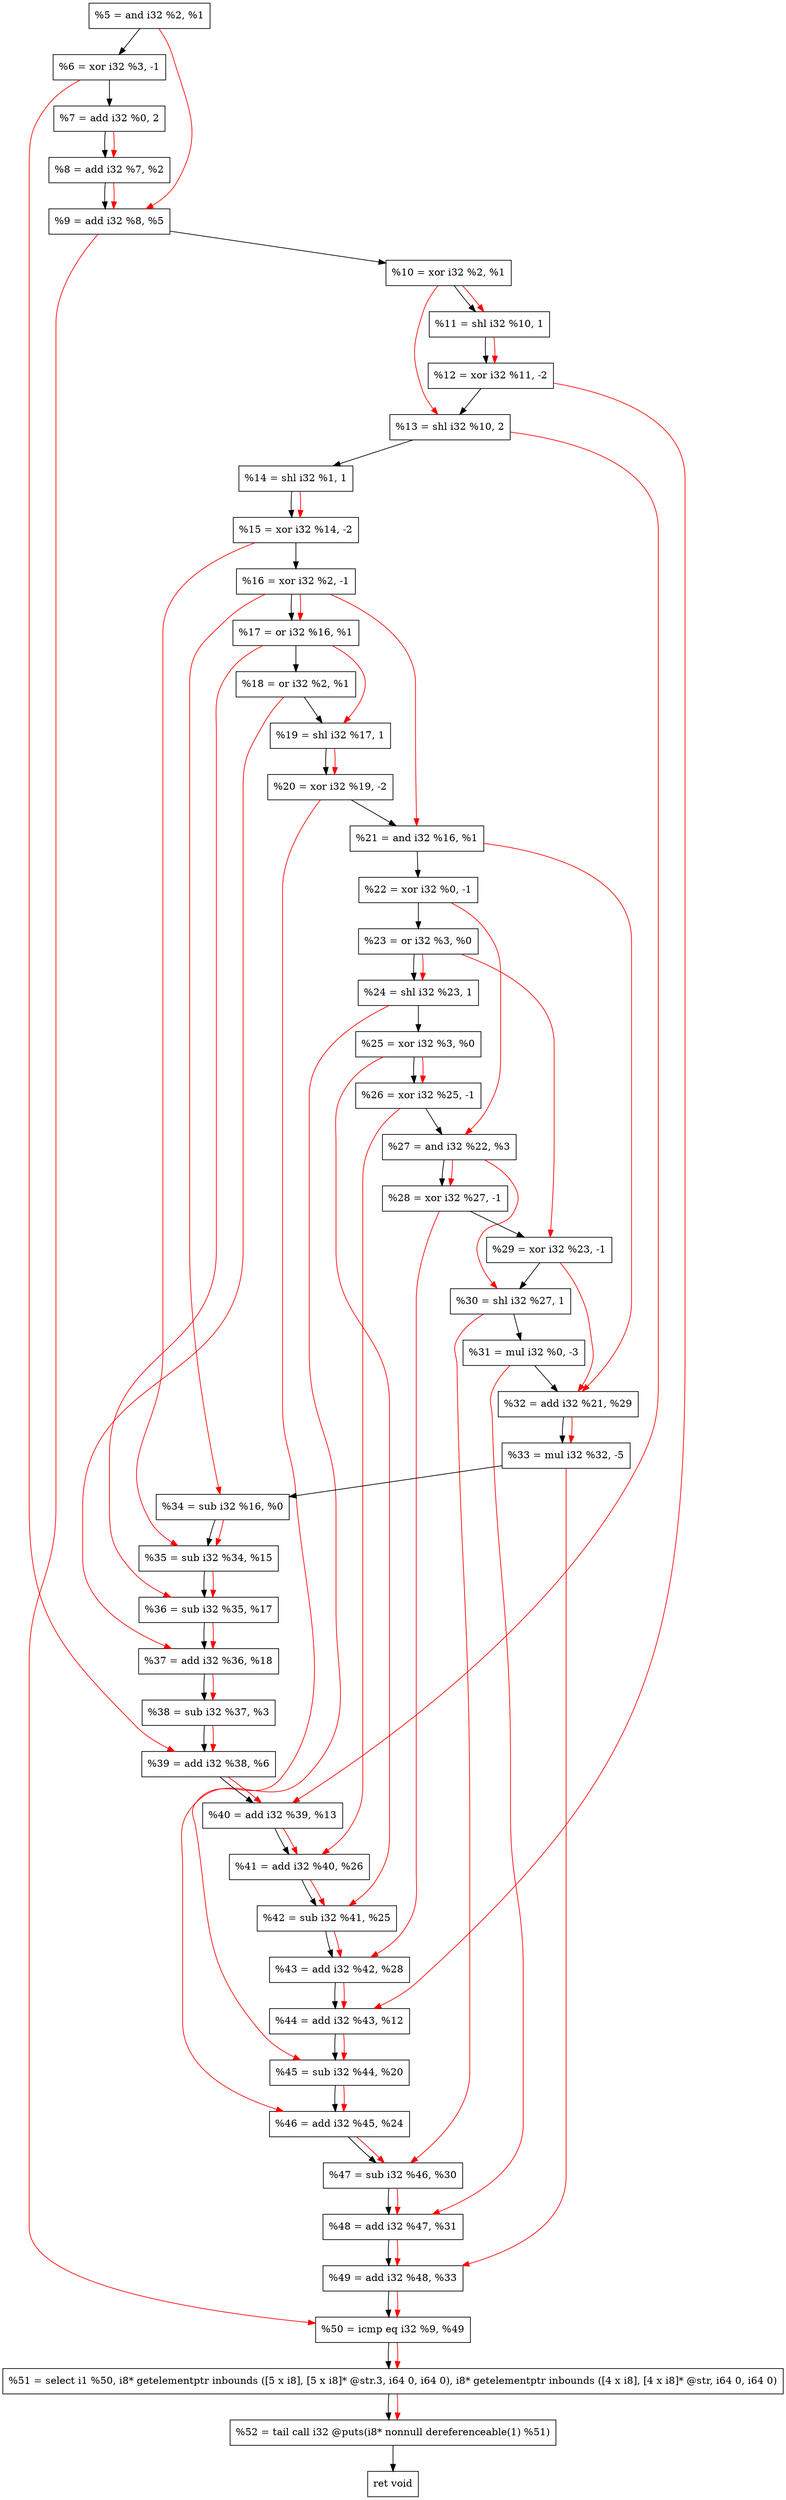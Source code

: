digraph "DFG for'crackme' function" {
	Node0xcb7730[shape=record, label="  %5 = and i32 %2, %1"];
	Node0xcb7db0[shape=record, label="  %6 = xor i32 %3, -1"];
	Node0xcb7e50[shape=record, label="  %7 = add i32 %0, 2"];
	Node0xcb7ec0[shape=record, label="  %8 = add i32 %7, %2"];
	Node0xcb7f30[shape=record, label="  %9 = add i32 %8, %5"];
	Node0xcb7fa0[shape=record, label="  %10 = xor i32 %2, %1"];
	Node0xcb8040[shape=record, label="  %11 = shl i32 %10, 1"];
	Node0xcb80e0[shape=record, label="  %12 = xor i32 %11, -2"];
	Node0xcb8150[shape=record, label="  %13 = shl i32 %10, 2"];
	Node0xcb81c0[shape=record, label="  %14 = shl i32 %1, 1"];
	Node0xcb8230[shape=record, label="  %15 = xor i32 %14, -2"];
	Node0xcb82a0[shape=record, label="  %16 = xor i32 %2, -1"];
	Node0xcb8310[shape=record, label="  %17 = or i32 %16, %1"];
	Node0xcb8380[shape=record, label="  %18 = or i32 %2, %1"];
	Node0xcb83f0[shape=record, label="  %19 = shl i32 %17, 1"];
	Node0xcb8460[shape=record, label="  %20 = xor i32 %19, -2"];
	Node0xcb84d0[shape=record, label="  %21 = and i32 %16, %1"];
	Node0xcb8540[shape=record, label="  %22 = xor i32 %0, -1"];
	Node0xcb85b0[shape=record, label="  %23 = or i32 %3, %0"];
	Node0xcb8620[shape=record, label="  %24 = shl i32 %23, 1"];
	Node0xcb8690[shape=record, label="  %25 = xor i32 %3, %0"];
	Node0xcb8700[shape=record, label="  %26 = xor i32 %25, -1"];
	Node0xcb8770[shape=record, label="  %27 = and i32 %22, %3"];
	Node0xcb87e0[shape=record, label="  %28 = xor i32 %27, -1"];
	Node0xcb8850[shape=record, label="  %29 = xor i32 %23, -1"];
	Node0xcb88c0[shape=record, label="  %30 = shl i32 %27, 1"];
	Node0xcb8960[shape=record, label="  %31 = mul i32 %0, -3"];
	Node0xcb89d0[shape=record, label="  %32 = add i32 %21, %29"];
	Node0xcb8c80[shape=record, label="  %33 = mul i32 %32, -5"];
	Node0xcb8cf0[shape=record, label="  %34 = sub i32 %16, %0"];
	Node0xcb8d60[shape=record, label="  %35 = sub i32 %34, %15"];
	Node0xcb8dd0[shape=record, label="  %36 = sub i32 %35, %17"];
	Node0xcb8e40[shape=record, label="  %37 = add i32 %36, %18"];
	Node0xcb8eb0[shape=record, label="  %38 = sub i32 %37, %3"];
	Node0xcb8f20[shape=record, label="  %39 = add i32 %38, %6"];
	Node0xcb8f90[shape=record, label="  %40 = add i32 %39, %13"];
	Node0xcb9000[shape=record, label="  %41 = add i32 %40, %26"];
	Node0xcb9070[shape=record, label="  %42 = sub i32 %41, %25"];
	Node0xcb90e0[shape=record, label="  %43 = add i32 %42, %28"];
	Node0xcb9150[shape=record, label="  %44 = add i32 %43, %12"];
	Node0xcb91c0[shape=record, label="  %45 = sub i32 %44, %20"];
	Node0xcb9230[shape=record, label="  %46 = add i32 %45, %24"];
	Node0xcb92a0[shape=record, label="  %47 = sub i32 %46, %30"];
	Node0xcb9310[shape=record, label="  %48 = add i32 %47, %31"];
	Node0xcb9380[shape=record, label="  %49 = add i32 %48, %33"];
	Node0xcb93f0[shape=record, label="  %50 = icmp eq i32 %9, %49"];
	Node0xc58268[shape=record, label="  %51 = select i1 %50, i8* getelementptr inbounds ([5 x i8], [5 x i8]* @str.3, i64 0, i64 0), i8* getelementptr inbounds ([4 x i8], [4 x i8]* @str, i64 0, i64 0)"];
	Node0xcb9890[shape=record, label="  %52 = tail call i32 @puts(i8* nonnull dereferenceable(1) %51)"];
	Node0xcb98e0[shape=record, label="  ret void"];
	Node0xcb7730 -> Node0xcb7db0;
	Node0xcb7db0 -> Node0xcb7e50;
	Node0xcb7e50 -> Node0xcb7ec0;
	Node0xcb7ec0 -> Node0xcb7f30;
	Node0xcb7f30 -> Node0xcb7fa0;
	Node0xcb7fa0 -> Node0xcb8040;
	Node0xcb8040 -> Node0xcb80e0;
	Node0xcb80e0 -> Node0xcb8150;
	Node0xcb8150 -> Node0xcb81c0;
	Node0xcb81c0 -> Node0xcb8230;
	Node0xcb8230 -> Node0xcb82a0;
	Node0xcb82a0 -> Node0xcb8310;
	Node0xcb8310 -> Node0xcb8380;
	Node0xcb8380 -> Node0xcb83f0;
	Node0xcb83f0 -> Node0xcb8460;
	Node0xcb8460 -> Node0xcb84d0;
	Node0xcb84d0 -> Node0xcb8540;
	Node0xcb8540 -> Node0xcb85b0;
	Node0xcb85b0 -> Node0xcb8620;
	Node0xcb8620 -> Node0xcb8690;
	Node0xcb8690 -> Node0xcb8700;
	Node0xcb8700 -> Node0xcb8770;
	Node0xcb8770 -> Node0xcb87e0;
	Node0xcb87e0 -> Node0xcb8850;
	Node0xcb8850 -> Node0xcb88c0;
	Node0xcb88c0 -> Node0xcb8960;
	Node0xcb8960 -> Node0xcb89d0;
	Node0xcb89d0 -> Node0xcb8c80;
	Node0xcb8c80 -> Node0xcb8cf0;
	Node0xcb8cf0 -> Node0xcb8d60;
	Node0xcb8d60 -> Node0xcb8dd0;
	Node0xcb8dd0 -> Node0xcb8e40;
	Node0xcb8e40 -> Node0xcb8eb0;
	Node0xcb8eb0 -> Node0xcb8f20;
	Node0xcb8f20 -> Node0xcb8f90;
	Node0xcb8f90 -> Node0xcb9000;
	Node0xcb9000 -> Node0xcb9070;
	Node0xcb9070 -> Node0xcb90e0;
	Node0xcb90e0 -> Node0xcb9150;
	Node0xcb9150 -> Node0xcb91c0;
	Node0xcb91c0 -> Node0xcb9230;
	Node0xcb9230 -> Node0xcb92a0;
	Node0xcb92a0 -> Node0xcb9310;
	Node0xcb9310 -> Node0xcb9380;
	Node0xcb9380 -> Node0xcb93f0;
	Node0xcb93f0 -> Node0xc58268;
	Node0xc58268 -> Node0xcb9890;
	Node0xcb9890 -> Node0xcb98e0;
edge [color=red]
	Node0xcb7e50 -> Node0xcb7ec0;
	Node0xcb7ec0 -> Node0xcb7f30;
	Node0xcb7730 -> Node0xcb7f30;
	Node0xcb7fa0 -> Node0xcb8040;
	Node0xcb8040 -> Node0xcb80e0;
	Node0xcb7fa0 -> Node0xcb8150;
	Node0xcb81c0 -> Node0xcb8230;
	Node0xcb82a0 -> Node0xcb8310;
	Node0xcb8310 -> Node0xcb83f0;
	Node0xcb83f0 -> Node0xcb8460;
	Node0xcb82a0 -> Node0xcb84d0;
	Node0xcb85b0 -> Node0xcb8620;
	Node0xcb8690 -> Node0xcb8700;
	Node0xcb8540 -> Node0xcb8770;
	Node0xcb8770 -> Node0xcb87e0;
	Node0xcb85b0 -> Node0xcb8850;
	Node0xcb8770 -> Node0xcb88c0;
	Node0xcb84d0 -> Node0xcb89d0;
	Node0xcb8850 -> Node0xcb89d0;
	Node0xcb89d0 -> Node0xcb8c80;
	Node0xcb82a0 -> Node0xcb8cf0;
	Node0xcb8cf0 -> Node0xcb8d60;
	Node0xcb8230 -> Node0xcb8d60;
	Node0xcb8d60 -> Node0xcb8dd0;
	Node0xcb8310 -> Node0xcb8dd0;
	Node0xcb8dd0 -> Node0xcb8e40;
	Node0xcb8380 -> Node0xcb8e40;
	Node0xcb8e40 -> Node0xcb8eb0;
	Node0xcb8eb0 -> Node0xcb8f20;
	Node0xcb7db0 -> Node0xcb8f20;
	Node0xcb8f20 -> Node0xcb8f90;
	Node0xcb8150 -> Node0xcb8f90;
	Node0xcb8f90 -> Node0xcb9000;
	Node0xcb8700 -> Node0xcb9000;
	Node0xcb9000 -> Node0xcb9070;
	Node0xcb8690 -> Node0xcb9070;
	Node0xcb9070 -> Node0xcb90e0;
	Node0xcb87e0 -> Node0xcb90e0;
	Node0xcb90e0 -> Node0xcb9150;
	Node0xcb80e0 -> Node0xcb9150;
	Node0xcb9150 -> Node0xcb91c0;
	Node0xcb8460 -> Node0xcb91c0;
	Node0xcb91c0 -> Node0xcb9230;
	Node0xcb8620 -> Node0xcb9230;
	Node0xcb9230 -> Node0xcb92a0;
	Node0xcb88c0 -> Node0xcb92a0;
	Node0xcb92a0 -> Node0xcb9310;
	Node0xcb8960 -> Node0xcb9310;
	Node0xcb9310 -> Node0xcb9380;
	Node0xcb8c80 -> Node0xcb9380;
	Node0xcb7f30 -> Node0xcb93f0;
	Node0xcb9380 -> Node0xcb93f0;
	Node0xcb93f0 -> Node0xc58268;
	Node0xc58268 -> Node0xcb9890;
}
